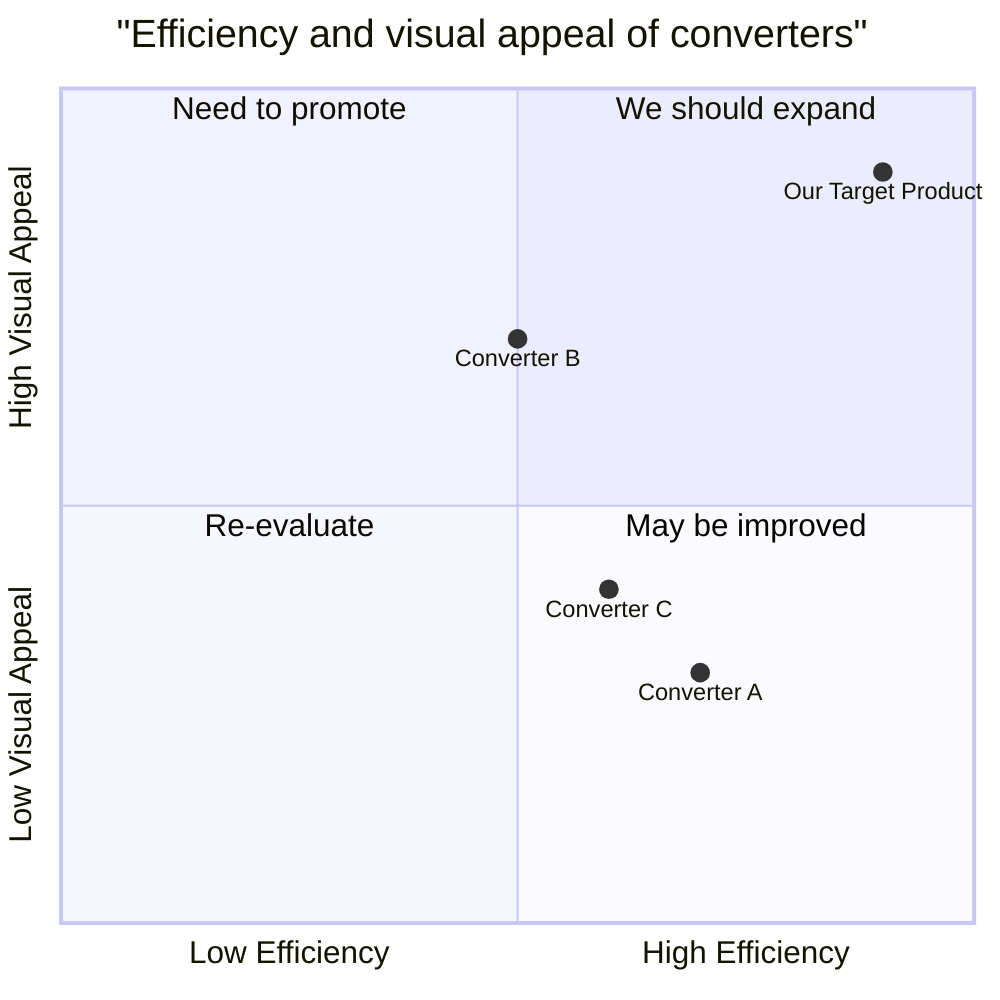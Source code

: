 quadrantChart
    title "Efficiency and visual appeal of converters"
    x-axis "Low Efficiency" --> "High Efficiency"
    y-axis "Low Visual Appeal" --> "High Visual Appeal"
    quadrant-1 "We should expand"
    quadrant-2 "Need to promote"
    quadrant-3 "Re-evaluate"
    quadrant-4 "May be improved"
    "Converter A": [0.7, 0.3]
    "Converter B": [0.5, 0.7]
    "Converter C": [0.6, 0.4]
    "Our Target Product": [0.9, 0.9]
